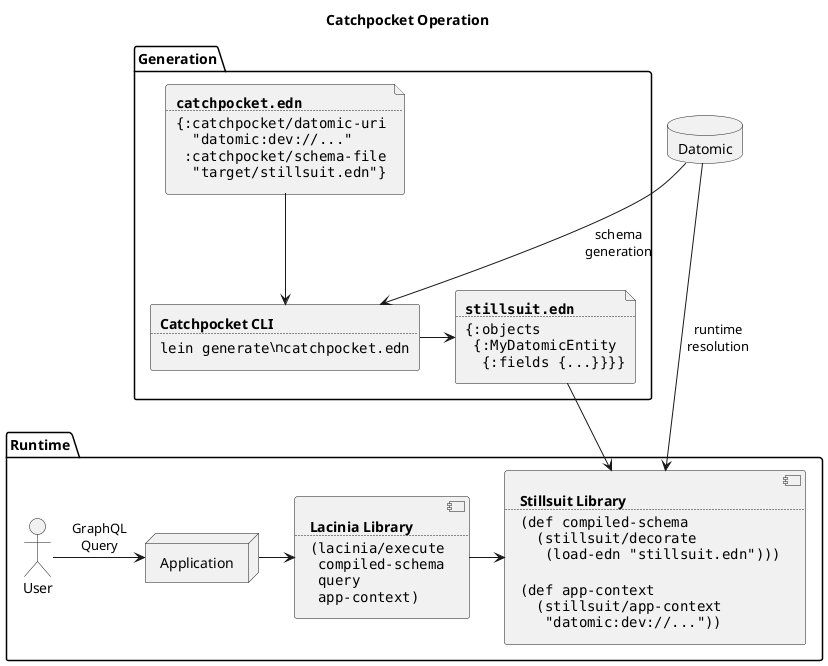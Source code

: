 @startuml
title Catchpocket Operation
database Datomic {
}

package Generation {

  file CatchpocketConfig [
    **""catchpocket.edn""**
    ....
    ""{:catchpocket/datomic-uri ""
    ""  "datomic:dev://..." ""
    "" :catchpocket/schema-file ""
    ""  "target/stillsuit.edn"}""
  ]

  rectangle Catchpocket [
    **Catchpocket CLI**
    ....
    ""lein generate""\n""catchpocket.edn""
  ]
  file StillsuitConfig [
    **""stillsuit.edn""**
    ....
    ""{:objects ""
    "" {:MyDatomicEntity""
    ""  {:fields {...}}}}""
  ]

}

package Runtime {
  component Stillsuit [
    **Stillsuit Library**
    ....
    ""(def compiled-schema ""
    ""  (stillsuit/decorate""
    ""   (load-edn "stillsuit.edn")))""

    ""(def app-context""
    ""  (stillsuit/app-context""
    ""   "datomic:dev://..."))""
  ]

  component Lacinia [
    **Lacinia Library**
    ....
    ""(lacinia/execute""
    "" compiled-schema""
    "" query ""
    "" app-context)""
  ]

  node Application
  actor User
}

Datomic --> Stillsuit : runtime\nresolution
CatchpocketConfig --> Catchpocket

Lacinia -> Stillsuit
Application -> Lacinia

Datomic --> Catchpocket : schema\ngeneration
StillsuitConfig --> Stillsuit

Catchpocket -> StillsuitConfig

User -> Application : GraphQL\nQuery


@enduml
